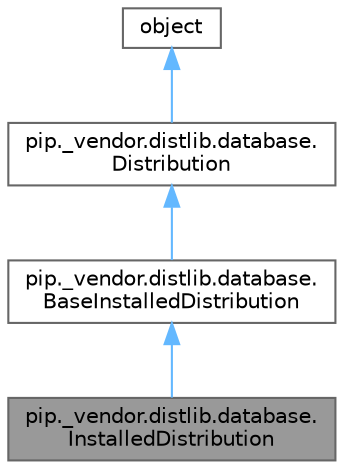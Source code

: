 digraph "pip._vendor.distlib.database.InstalledDistribution"
{
 // LATEX_PDF_SIZE
  bgcolor="transparent";
  edge [fontname=Helvetica,fontsize=10,labelfontname=Helvetica,labelfontsize=10];
  node [fontname=Helvetica,fontsize=10,shape=box,height=0.2,width=0.4];
  Node1 [id="Node000001",label="pip._vendor.distlib.database.\lInstalledDistribution",height=0.2,width=0.4,color="gray40", fillcolor="grey60", style="filled", fontcolor="black",tooltip=" "];
  Node2 -> Node1 [id="edge4_Node000001_Node000002",dir="back",color="steelblue1",style="solid",tooltip=" "];
  Node2 [id="Node000002",label="pip._vendor.distlib.database.\lBaseInstalledDistribution",height=0.2,width=0.4,color="gray40", fillcolor="white", style="filled",URL="$classpip_1_1__vendor_1_1distlib_1_1database_1_1BaseInstalledDistribution.html",tooltip=" "];
  Node3 -> Node2 [id="edge5_Node000002_Node000003",dir="back",color="steelblue1",style="solid",tooltip=" "];
  Node3 [id="Node000003",label="pip._vendor.distlib.database.\lDistribution",height=0.2,width=0.4,color="gray40", fillcolor="white", style="filled",URL="$classpip_1_1__vendor_1_1distlib_1_1database_1_1Distribution.html",tooltip=" "];
  Node4 -> Node3 [id="edge6_Node000003_Node000004",dir="back",color="steelblue1",style="solid",tooltip=" "];
  Node4 [id="Node000004",label="object",height=0.2,width=0.4,color="gray40", fillcolor="white", style="filled",tooltip=" "];
}
